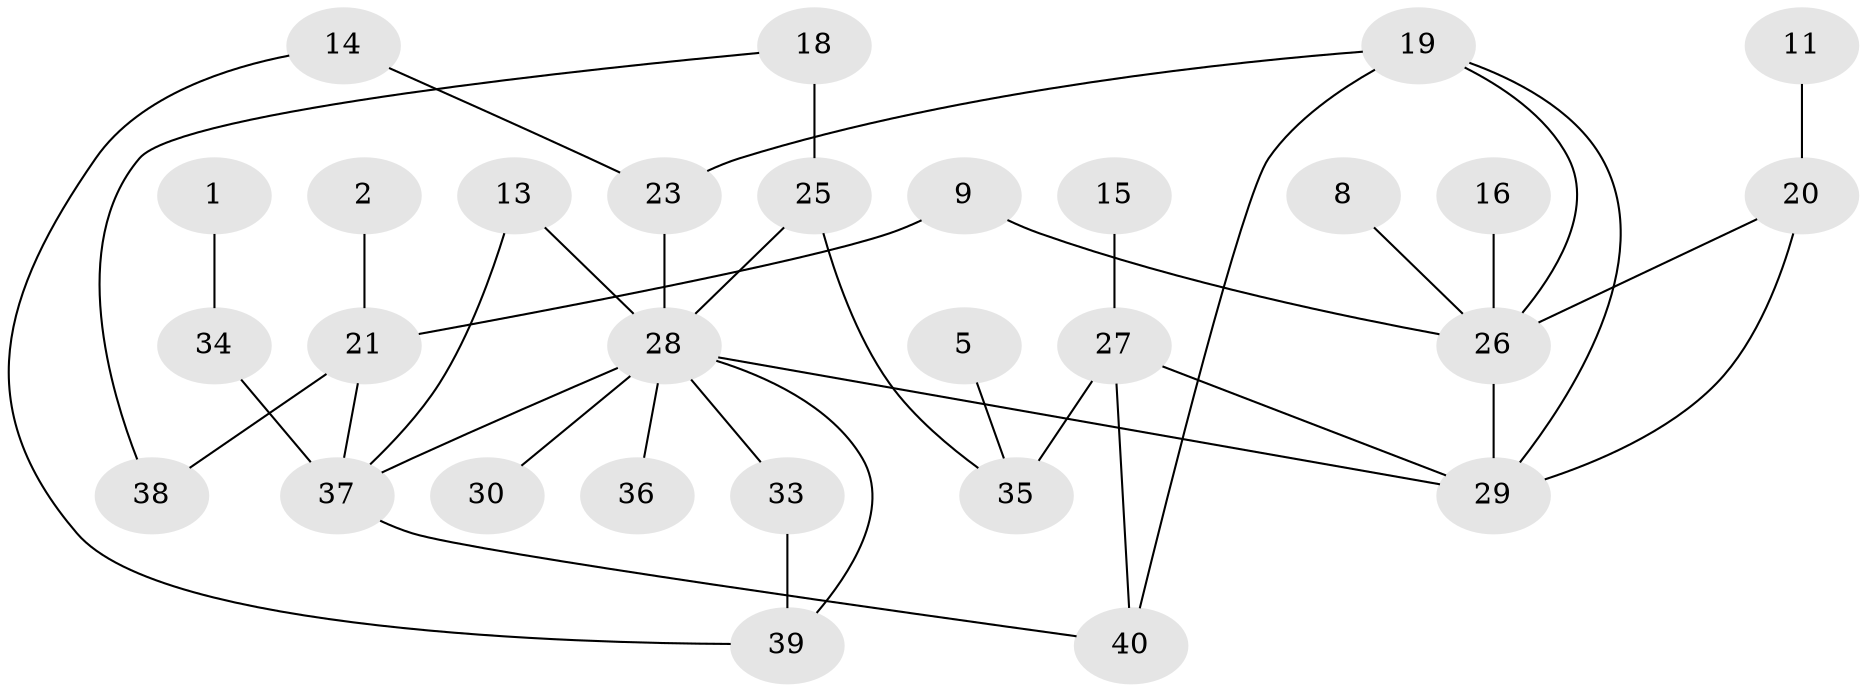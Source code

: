// original degree distribution, {1: 0.25316455696202533, 3: 0.20253164556962025, 2: 0.26582278481012656, 0: 0.13924050632911392, 4: 0.10126582278481013, 5: 0.02531645569620253, 6: 0.012658227848101266}
// Generated by graph-tools (version 1.1) at 2025/49/03/09/25 03:49:05]
// undirected, 29 vertices, 39 edges
graph export_dot {
graph [start="1"]
  node [color=gray90,style=filled];
  1;
  2;
  5;
  8;
  9;
  11;
  13;
  14;
  15;
  16;
  18;
  19;
  20;
  21;
  23;
  25;
  26;
  27;
  28;
  29;
  30;
  33;
  34;
  35;
  36;
  37;
  38;
  39;
  40;
  1 -- 34 [weight=1.0];
  2 -- 21 [weight=1.0];
  5 -- 35 [weight=1.0];
  8 -- 26 [weight=1.0];
  9 -- 21 [weight=2.0];
  9 -- 26 [weight=1.0];
  11 -- 20 [weight=1.0];
  13 -- 28 [weight=1.0];
  13 -- 37 [weight=1.0];
  14 -- 23 [weight=1.0];
  14 -- 39 [weight=1.0];
  15 -- 27 [weight=1.0];
  16 -- 26 [weight=1.0];
  18 -- 25 [weight=1.0];
  18 -- 38 [weight=1.0];
  19 -- 23 [weight=1.0];
  19 -- 26 [weight=1.0];
  19 -- 29 [weight=1.0];
  19 -- 40 [weight=1.0];
  20 -- 26 [weight=1.0];
  20 -- 29 [weight=1.0];
  21 -- 37 [weight=1.0];
  21 -- 38 [weight=1.0];
  23 -- 28 [weight=1.0];
  25 -- 28 [weight=1.0];
  25 -- 35 [weight=1.0];
  26 -- 29 [weight=1.0];
  27 -- 29 [weight=1.0];
  27 -- 35 [weight=1.0];
  27 -- 40 [weight=1.0];
  28 -- 29 [weight=1.0];
  28 -- 30 [weight=1.0];
  28 -- 33 [weight=1.0];
  28 -- 36 [weight=1.0];
  28 -- 37 [weight=1.0];
  28 -- 39 [weight=1.0];
  33 -- 39 [weight=1.0];
  34 -- 37 [weight=1.0];
  37 -- 40 [weight=1.0];
}
